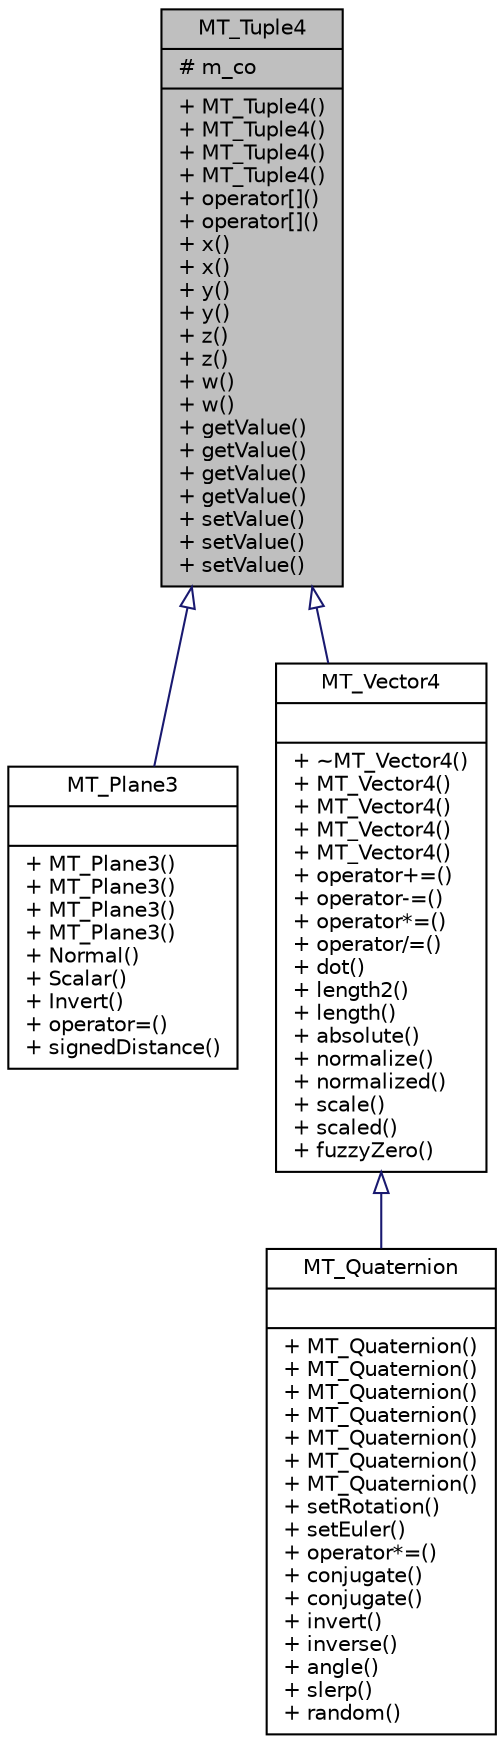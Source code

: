 digraph G
{
  edge [fontname="Helvetica",fontsize="10",labelfontname="Helvetica",labelfontsize="10"];
  node [fontname="Helvetica",fontsize="10",shape=record];
  Node1 [label="{MT_Tuple4\n|# m_co\l|+ MT_Tuple4()\l+ MT_Tuple4()\l+ MT_Tuple4()\l+ MT_Tuple4()\l+ operator[]()\l+ operator[]()\l+ x()\l+ x()\l+ y()\l+ y()\l+ z()\l+ z()\l+ w()\l+ w()\l+ getValue()\l+ getValue()\l+ getValue()\l+ getValue()\l+ setValue()\l+ setValue()\l+ setValue()\l}",height=0.2,width=0.4,color="black", fillcolor="grey75", style="filled" fontcolor="black"];
  Node1 -> Node2 [dir=back,color="midnightblue",fontsize="10",style="solid",arrowtail="empty",fontname="Helvetica"];
  Node2 [label="{MT_Plane3\n||+ MT_Plane3()\l+ MT_Plane3()\l+ MT_Plane3()\l+ MT_Plane3()\l+ Normal()\l+ Scalar()\l+ Invert()\l+ operator=()\l+ signedDistance()\l}",height=0.2,width=0.4,color="black", fillcolor="white", style="filled",URL="$d2/dc0/classMT__Plane3.html"];
  Node1 -> Node3 [dir=back,color="midnightblue",fontsize="10",style="solid",arrowtail="empty",fontname="Helvetica"];
  Node3 [label="{MT_Vector4\n||+ ~MT_Vector4()\l+ MT_Vector4()\l+ MT_Vector4()\l+ MT_Vector4()\l+ MT_Vector4()\l+ operator+=()\l+ operator-=()\l+ operator*=()\l+ operator/=()\l+ dot()\l+ length2()\l+ length()\l+ absolute()\l+ normalize()\l+ normalized()\l+ scale()\l+ scaled()\l+ fuzzyZero()\l}",height=0.2,width=0.4,color="black", fillcolor="white", style="filled",URL="$d2/dfc/classMT__Vector4.html"];
  Node3 -> Node4 [dir=back,color="midnightblue",fontsize="10",style="solid",arrowtail="empty",fontname="Helvetica"];
  Node4 [label="{MT_Quaternion\n||+ MT_Quaternion()\l+ MT_Quaternion()\l+ MT_Quaternion()\l+ MT_Quaternion()\l+ MT_Quaternion()\l+ MT_Quaternion()\l+ MT_Quaternion()\l+ setRotation()\l+ setEuler()\l+ operator*=()\l+ conjugate()\l+ conjugate()\l+ invert()\l+ inverse()\l+ angle()\l+ slerp()\l+ random()\l}",height=0.2,width=0.4,color="black", fillcolor="white", style="filled",URL="$dd/d81/classMT__Quaternion.html"];
}
